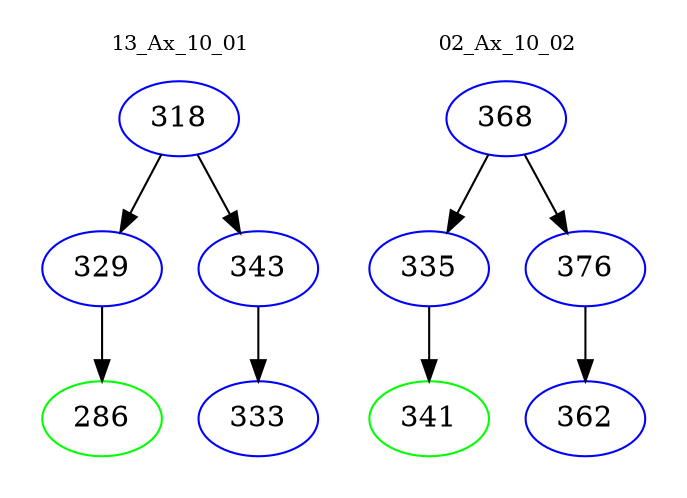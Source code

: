 digraph{
subgraph cluster_0 {
color = white
label = "13_Ax_10_01";
fontsize=10;
T0_318 [label="318", color="blue"]
T0_318 -> T0_329 [color="black"]
T0_329 [label="329", color="blue"]
T0_329 -> T0_286 [color="black"]
T0_286 [label="286", color="green"]
T0_318 -> T0_343 [color="black"]
T0_343 [label="343", color="blue"]
T0_343 -> T0_333 [color="black"]
T0_333 [label="333", color="blue"]
}
subgraph cluster_1 {
color = white
label = "02_Ax_10_02";
fontsize=10;
T1_368 [label="368", color="blue"]
T1_368 -> T1_335 [color="black"]
T1_335 [label="335", color="blue"]
T1_335 -> T1_341 [color="black"]
T1_341 [label="341", color="green"]
T1_368 -> T1_376 [color="black"]
T1_376 [label="376", color="blue"]
T1_376 -> T1_362 [color="black"]
T1_362 [label="362", color="blue"]
}
}
